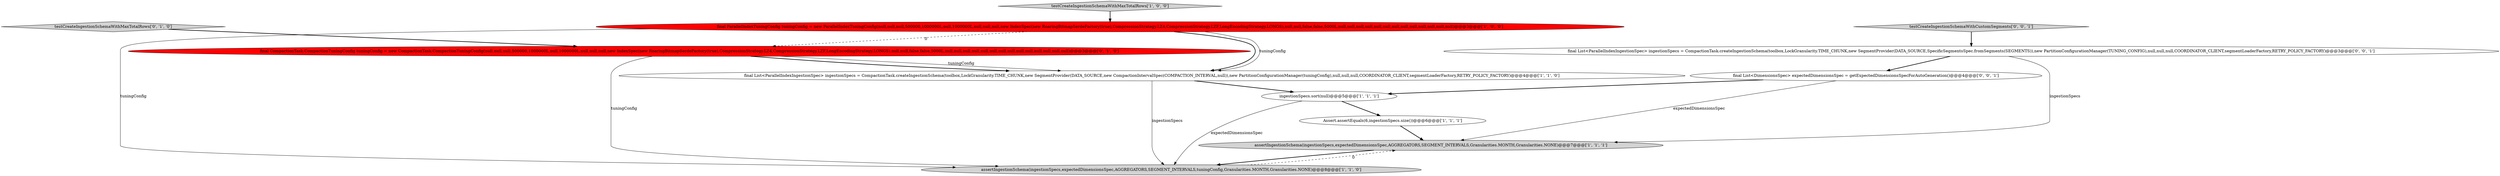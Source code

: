 digraph {
8 [style = filled, label = "final CompactionTask.CompactionTuningConfig tuningConfig = new CompactionTask.CompactionTuningConfig(null,null,null,500000,1000000L,null,1000000L,null,null,null,new IndexSpec(new RoaringBitmapSerdeFactory(true),CompressionStrategy.LZ4,CompressionStrategy.LZF,LongEncodingStrategy.LONGS),null,null,false,false,5000L,null,null,null,null,null,null,null,null,null,null,null,null,null,null)@@@3@@@['0', '1', '0']", fillcolor = red, shape = ellipse image = "AAA1AAABBB2BBB"];
9 [style = filled, label = "testCreateIngestionSchemaWithCustomSegments['0', '0', '1']", fillcolor = lightgray, shape = diamond image = "AAA0AAABBB3BBB"];
5 [style = filled, label = "final List<ParallelIndexIngestionSpec> ingestionSpecs = CompactionTask.createIngestionSchema(toolbox,LockGranularity.TIME_CHUNK,new SegmentProvider(DATA_SOURCE,new CompactionIntervalSpec(COMPACTION_INTERVAL,null)),new PartitionConfigurationManager(tuningConfig),null,null,null,COORDINATOR_CLIENT,segmentLoaderFactory,RETRY_POLICY_FACTORY)@@@4@@@['1', '1', '0']", fillcolor = white, shape = ellipse image = "AAA0AAABBB1BBB"];
10 [style = filled, label = "final List<ParallelIndexIngestionSpec> ingestionSpecs = CompactionTask.createIngestionSchema(toolbox,LockGranularity.TIME_CHUNK,new SegmentProvider(DATA_SOURCE,SpecificSegmentsSpec.fromSegments(SEGMENTS)),new PartitionConfigurationManager(TUNING_CONFIG),null,null,null,COORDINATOR_CLIENT,segmentLoaderFactory,RETRY_POLICY_FACTORY)@@@3@@@['0', '0', '1']", fillcolor = white, shape = ellipse image = "AAA0AAABBB3BBB"];
4 [style = filled, label = "ingestionSpecs.sort(null)@@@5@@@['1', '1', '1']", fillcolor = white, shape = ellipse image = "AAA0AAABBB1BBB"];
0 [style = filled, label = "Assert.assertEquals(6,ingestionSpecs.size())@@@6@@@['1', '1', '1']", fillcolor = white, shape = ellipse image = "AAA0AAABBB1BBB"];
6 [style = filled, label = "testCreateIngestionSchemaWithMaxTotalRows['1', '0', '0']", fillcolor = lightgray, shape = diamond image = "AAA0AAABBB1BBB"];
3 [style = filled, label = "assertIngestionSchema(ingestionSpecs,expectedDimensionsSpec,AGGREGATORS,SEGMENT_INTERVALS,tuningConfig,Granularities.MONTH,Granularities.NONE)@@@8@@@['1', '1', '0']", fillcolor = lightgray, shape = ellipse image = "AAA0AAABBB1BBB"];
1 [style = filled, label = "final ParallelIndexTuningConfig tuningConfig = new ParallelIndexTuningConfig(null,null,null,500000,1000000L,null,1000000L,null,null,null,new IndexSpec(new RoaringBitmapSerdeFactory(true),CompressionStrategy.LZ4,CompressionStrategy.LZF,LongEncodingStrategy.LONGS),null,null,false,false,5000L,null,null,null,null,null,null,null,null,null,null,null,null,null)@@@3@@@['1', '0', '0']", fillcolor = red, shape = ellipse image = "AAA1AAABBB1BBB"];
2 [style = filled, label = "assertIngestionSchema(ingestionSpecs,expectedDimensionsSpec,AGGREGATORS,SEGMENT_INTERVALS,Granularities.MONTH,Granularities.NONE)@@@7@@@['1', '1', '1']", fillcolor = lightgray, shape = ellipse image = "AAA0AAABBB1BBB"];
11 [style = filled, label = "final List<DimensionsSpec> expectedDimensionsSpec = getExpectedDimensionsSpecForAutoGeneration()@@@4@@@['0', '0', '1']", fillcolor = white, shape = ellipse image = "AAA0AAABBB3BBB"];
7 [style = filled, label = "testCreateIngestionSchemaWithMaxTotalRows['0', '1', '0']", fillcolor = lightgray, shape = diamond image = "AAA0AAABBB2BBB"];
1->5 [style = bold, label=""];
3->2 [style = dashed, label="0"];
11->2 [style = solid, label="expectedDimensionsSpec"];
2->3 [style = bold, label=""];
11->4 [style = bold, label=""];
0->2 [style = bold, label=""];
5->3 [style = solid, label="ingestionSpecs"];
1->5 [style = solid, label="tuningConfig"];
9->10 [style = bold, label=""];
10->2 [style = solid, label="ingestionSpecs"];
7->8 [style = bold, label=""];
4->0 [style = bold, label=""];
8->5 [style = solid, label="tuningConfig"];
6->1 [style = bold, label=""];
8->5 [style = bold, label=""];
8->3 [style = solid, label="tuningConfig"];
5->4 [style = bold, label=""];
4->3 [style = solid, label="expectedDimensionsSpec"];
1->8 [style = dashed, label="0"];
1->3 [style = solid, label="tuningConfig"];
10->11 [style = bold, label=""];
}
